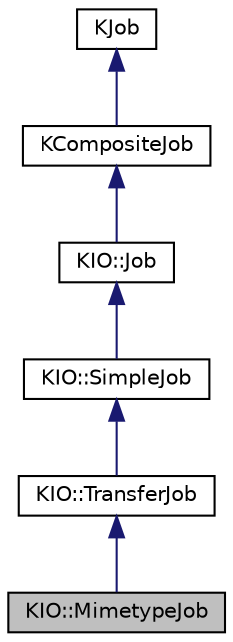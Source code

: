 digraph "KIO::MimetypeJob"
{
  edge [fontname="Helvetica",fontsize="10",labelfontname="Helvetica",labelfontsize="10"];
  node [fontname="Helvetica",fontsize="10",shape=record];
  Node0 [label="KIO::MimetypeJob",height=0.2,width=0.4,color="black", fillcolor="grey75", style="filled", fontcolor="black"];
  Node1 -> Node0 [dir="back",color="midnightblue",fontsize="10",style="solid",fontname="Helvetica"];
  Node1 [label="KIO::TransferJob",height=0.2,width=0.4,color="black", fillcolor="white", style="filled",URL="$classKIO_1_1TransferJob.html",tooltip="The transfer job pumps data into and/or out of a Slave. "];
  Node2 -> Node1 [dir="back",color="midnightblue",fontsize="10",style="solid",fontname="Helvetica"];
  Node2 [label="KIO::SimpleJob",height=0.2,width=0.4,color="black", fillcolor="white", style="filled",URL="$classKIO_1_1SimpleJob.html",tooltip="A simple job (one url and one command). "];
  Node3 -> Node2 [dir="back",color="midnightblue",fontsize="10",style="solid",fontname="Helvetica"];
  Node3 [label="KIO::Job",height=0.2,width=0.4,color="black", fillcolor="white", style="filled",URL="$classKIO_1_1Job.html",tooltip="The base class for all jobs. "];
  Node4 -> Node3 [dir="back",color="midnightblue",fontsize="10",style="solid",fontname="Helvetica"];
  Node4 [label="KCompositeJob",height=0.2,width=0.4,color="black", fillcolor="white", style="filled",URL="D:/Users/anthony/Documents/MINGW-KDE-Frameworks/frameworks/kcoreaddons-5.26.0/html/KCoreAddons.tags$classKCompositeJob.html"];
  Node5 -> Node4 [dir="back",color="midnightblue",fontsize="10",style="solid",fontname="Helvetica"];
  Node5 [label="KJob",height=0.2,width=0.4,color="black", fillcolor="white", style="filled",URL="D:/Users/anthony/Documents/MINGW-KDE-Frameworks/frameworks/kcoreaddons-5.26.0/html/KCoreAddons.tags$classKJob.html"];
}
